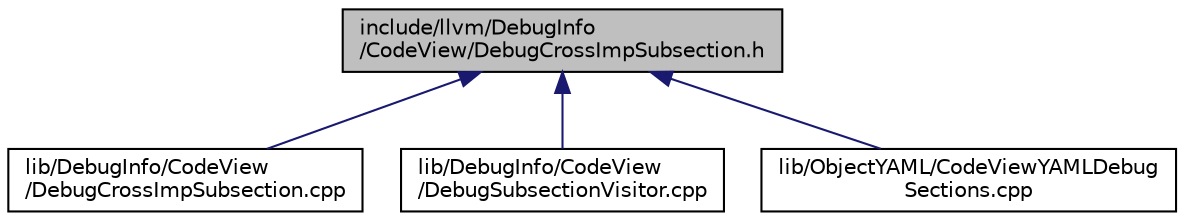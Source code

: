 digraph "include/llvm/DebugInfo/CodeView/DebugCrossImpSubsection.h"
{
 // LATEX_PDF_SIZE
  bgcolor="transparent";
  edge [fontname="Helvetica",fontsize="10",labelfontname="Helvetica",labelfontsize="10"];
  node [fontname="Helvetica",fontsize="10",shape=record];
  Node1 [label="include/llvm/DebugInfo\l/CodeView/DebugCrossImpSubsection.h",height=0.2,width=0.4,color="black", fillcolor="grey75", style="filled", fontcolor="black",tooltip=" "];
  Node1 -> Node2 [dir="back",color="midnightblue",fontsize="10",style="solid",fontname="Helvetica"];
  Node2 [label="lib/DebugInfo/CodeView\l/DebugCrossImpSubsection.cpp",height=0.2,width=0.4,color="black",URL="$DebugCrossImpSubsection_8cpp.html",tooltip=" "];
  Node1 -> Node3 [dir="back",color="midnightblue",fontsize="10",style="solid",fontname="Helvetica"];
  Node3 [label="lib/DebugInfo/CodeView\l/DebugSubsectionVisitor.cpp",height=0.2,width=0.4,color="black",URL="$DebugSubsectionVisitor_8cpp.html",tooltip=" "];
  Node1 -> Node4 [dir="back",color="midnightblue",fontsize="10",style="solid",fontname="Helvetica"];
  Node4 [label="lib/ObjectYAML/CodeViewYAMLDebug\lSections.cpp",height=0.2,width=0.4,color="black",URL="$CodeViewYAMLDebugSections_8cpp.html",tooltip=" "];
}
